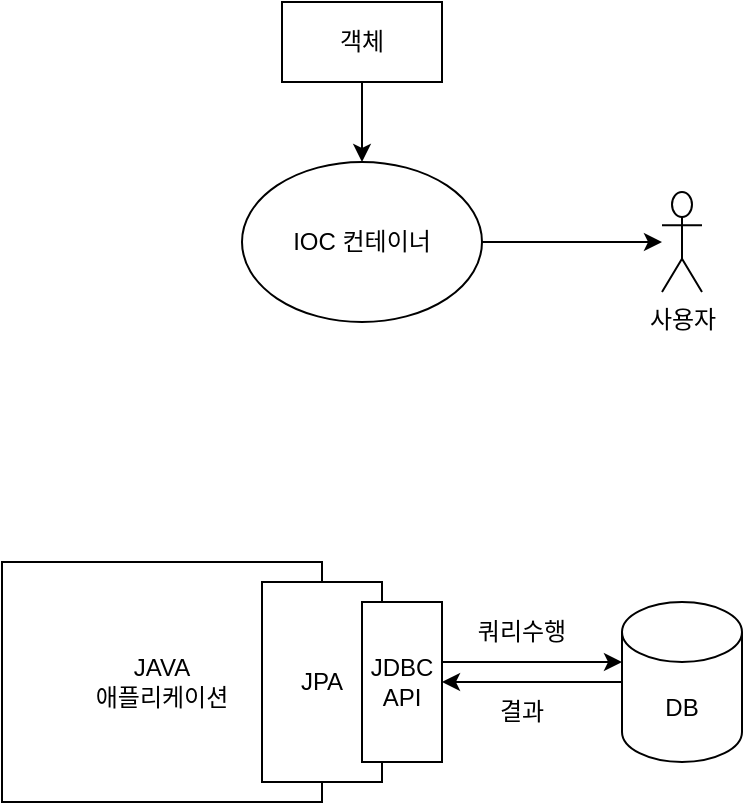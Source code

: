 <mxfile version="27.1.5">
  <diagram name="페이지-1" id="bKYwieBg9dlsIIrljAC0">
    <mxGraphModel dx="812" dy="818" grid="1" gridSize="10" guides="1" tooltips="1" connect="1" arrows="1" fold="1" page="1" pageScale="1" pageWidth="827" pageHeight="1169" math="0" shadow="0">
      <root>
        <mxCell id="0" />
        <mxCell id="1" parent="0" />
        <mxCell id="3nhZWUzx5EvnYL2PSpFi-7" value="" style="edgeStyle=orthogonalEdgeStyle;rounded=0;orthogonalLoop=1;jettySize=auto;html=1;" parent="1" source="3nhZWUzx5EvnYL2PSpFi-1" target="3nhZWUzx5EvnYL2PSpFi-4" edge="1">
          <mxGeometry relative="1" as="geometry" />
        </mxCell>
        <mxCell id="3nhZWUzx5EvnYL2PSpFi-1" value="IOC 컨테이너" style="ellipse;whiteSpace=wrap;html=1;" parent="1" vertex="1">
          <mxGeometry x="160" y="160" width="120" height="80" as="geometry" />
        </mxCell>
        <mxCell id="3nhZWUzx5EvnYL2PSpFi-3" value="" style="edgeStyle=orthogonalEdgeStyle;rounded=0;orthogonalLoop=1;jettySize=auto;html=1;" parent="1" source="3nhZWUzx5EvnYL2PSpFi-2" target="3nhZWUzx5EvnYL2PSpFi-1" edge="1">
          <mxGeometry relative="1" as="geometry" />
        </mxCell>
        <mxCell id="3nhZWUzx5EvnYL2PSpFi-2" value="객체" style="rounded=0;whiteSpace=wrap;html=1;" parent="1" vertex="1">
          <mxGeometry x="180" y="80" width="80" height="40" as="geometry" />
        </mxCell>
        <mxCell id="3nhZWUzx5EvnYL2PSpFi-4" value="사용자" style="shape=umlActor;verticalLabelPosition=bottom;verticalAlign=top;html=1;outlineConnect=0;" parent="1" vertex="1">
          <mxGeometry x="370" y="175" width="20" height="50" as="geometry" />
        </mxCell>
        <mxCell id="V_C6_iJeV9ZZTWs0v1Yz-1" value="JAVA&lt;br&gt;애플리케이션" style="rounded=0;whiteSpace=wrap;html=1;" vertex="1" parent="1">
          <mxGeometry x="40" y="360" width="160" height="120" as="geometry" />
        </mxCell>
        <mxCell id="V_C6_iJeV9ZZTWs0v1Yz-2" value="JPA" style="rounded=0;whiteSpace=wrap;html=1;" vertex="1" parent="1">
          <mxGeometry x="170" y="370" width="60" height="100" as="geometry" />
        </mxCell>
        <mxCell id="V_C6_iJeV9ZZTWs0v1Yz-5" value="" style="edgeStyle=orthogonalEdgeStyle;rounded=0;orthogonalLoop=1;jettySize=auto;html=1;" edge="1" parent="1" source="V_C6_iJeV9ZZTWs0v1Yz-3" target="V_C6_iJeV9ZZTWs0v1Yz-4">
          <mxGeometry relative="1" as="geometry">
            <Array as="points">
              <mxPoint x="320" y="410" />
              <mxPoint x="320" y="410" />
            </Array>
          </mxGeometry>
        </mxCell>
        <mxCell id="V_C6_iJeV9ZZTWs0v1Yz-3" value="JDBC&lt;br&gt;API" style="rounded=0;whiteSpace=wrap;html=1;" vertex="1" parent="1">
          <mxGeometry x="220" y="380" width="40" height="80" as="geometry" />
        </mxCell>
        <mxCell id="V_C6_iJeV9ZZTWs0v1Yz-7" value="" style="edgeStyle=orthogonalEdgeStyle;rounded=0;orthogonalLoop=1;jettySize=auto;html=1;" edge="1" parent="1" source="V_C6_iJeV9ZZTWs0v1Yz-4" target="V_C6_iJeV9ZZTWs0v1Yz-3">
          <mxGeometry relative="1" as="geometry" />
        </mxCell>
        <mxCell id="V_C6_iJeV9ZZTWs0v1Yz-4" value="DB" style="shape=cylinder3;whiteSpace=wrap;html=1;boundedLbl=1;backgroundOutline=1;size=15;" vertex="1" parent="1">
          <mxGeometry x="350" y="380" width="60" height="80" as="geometry" />
        </mxCell>
        <mxCell id="V_C6_iJeV9ZZTWs0v1Yz-8" value="쿼리수행" style="text;html=1;align=center;verticalAlign=middle;whiteSpace=wrap;rounded=0;" vertex="1" parent="1">
          <mxGeometry x="270" y="380" width="60" height="30" as="geometry" />
        </mxCell>
        <mxCell id="V_C6_iJeV9ZZTWs0v1Yz-9" value="결과" style="text;html=1;align=center;verticalAlign=middle;whiteSpace=wrap;rounded=0;" vertex="1" parent="1">
          <mxGeometry x="270" y="420" width="60" height="30" as="geometry" />
        </mxCell>
      </root>
    </mxGraphModel>
  </diagram>
</mxfile>
